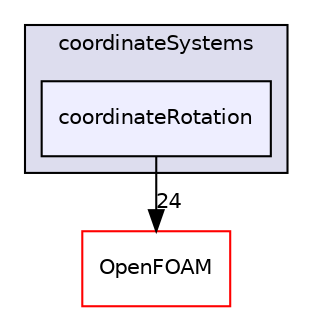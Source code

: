 digraph "src/meshTools/coordinateSystems/coordinateRotation" {
  bgcolor=transparent;
  compound=true
  node [ fontsize="10", fontname="Helvetica"];
  edge [ labelfontsize="10", labelfontname="Helvetica"];
  subgraph clusterdir_ef4318ca2457c4f3bff34731aba1c8d7 {
    graph [ bgcolor="#ddddee", pencolor="black", label="coordinateSystems" fontname="Helvetica", fontsize="10", URL="dir_ef4318ca2457c4f3bff34731aba1c8d7.html"]
  dir_3043f4fca9ae5d1e43bc0cf68d1a6ff1 [shape=box, label="coordinateRotation", style="filled", fillcolor="#eeeeff", pencolor="black", URL="dir_3043f4fca9ae5d1e43bc0cf68d1a6ff1.html"];
  }
  dir_c5473ff19b20e6ec4dfe5c310b3778a8 [shape=box label="OpenFOAM" color="red" URL="dir_c5473ff19b20e6ec4dfe5c310b3778a8.html"];
  dir_3043f4fca9ae5d1e43bc0cf68d1a6ff1->dir_c5473ff19b20e6ec4dfe5c310b3778a8 [headlabel="24", labeldistance=1.5 headhref="dir_001781_001888.html"];
}
